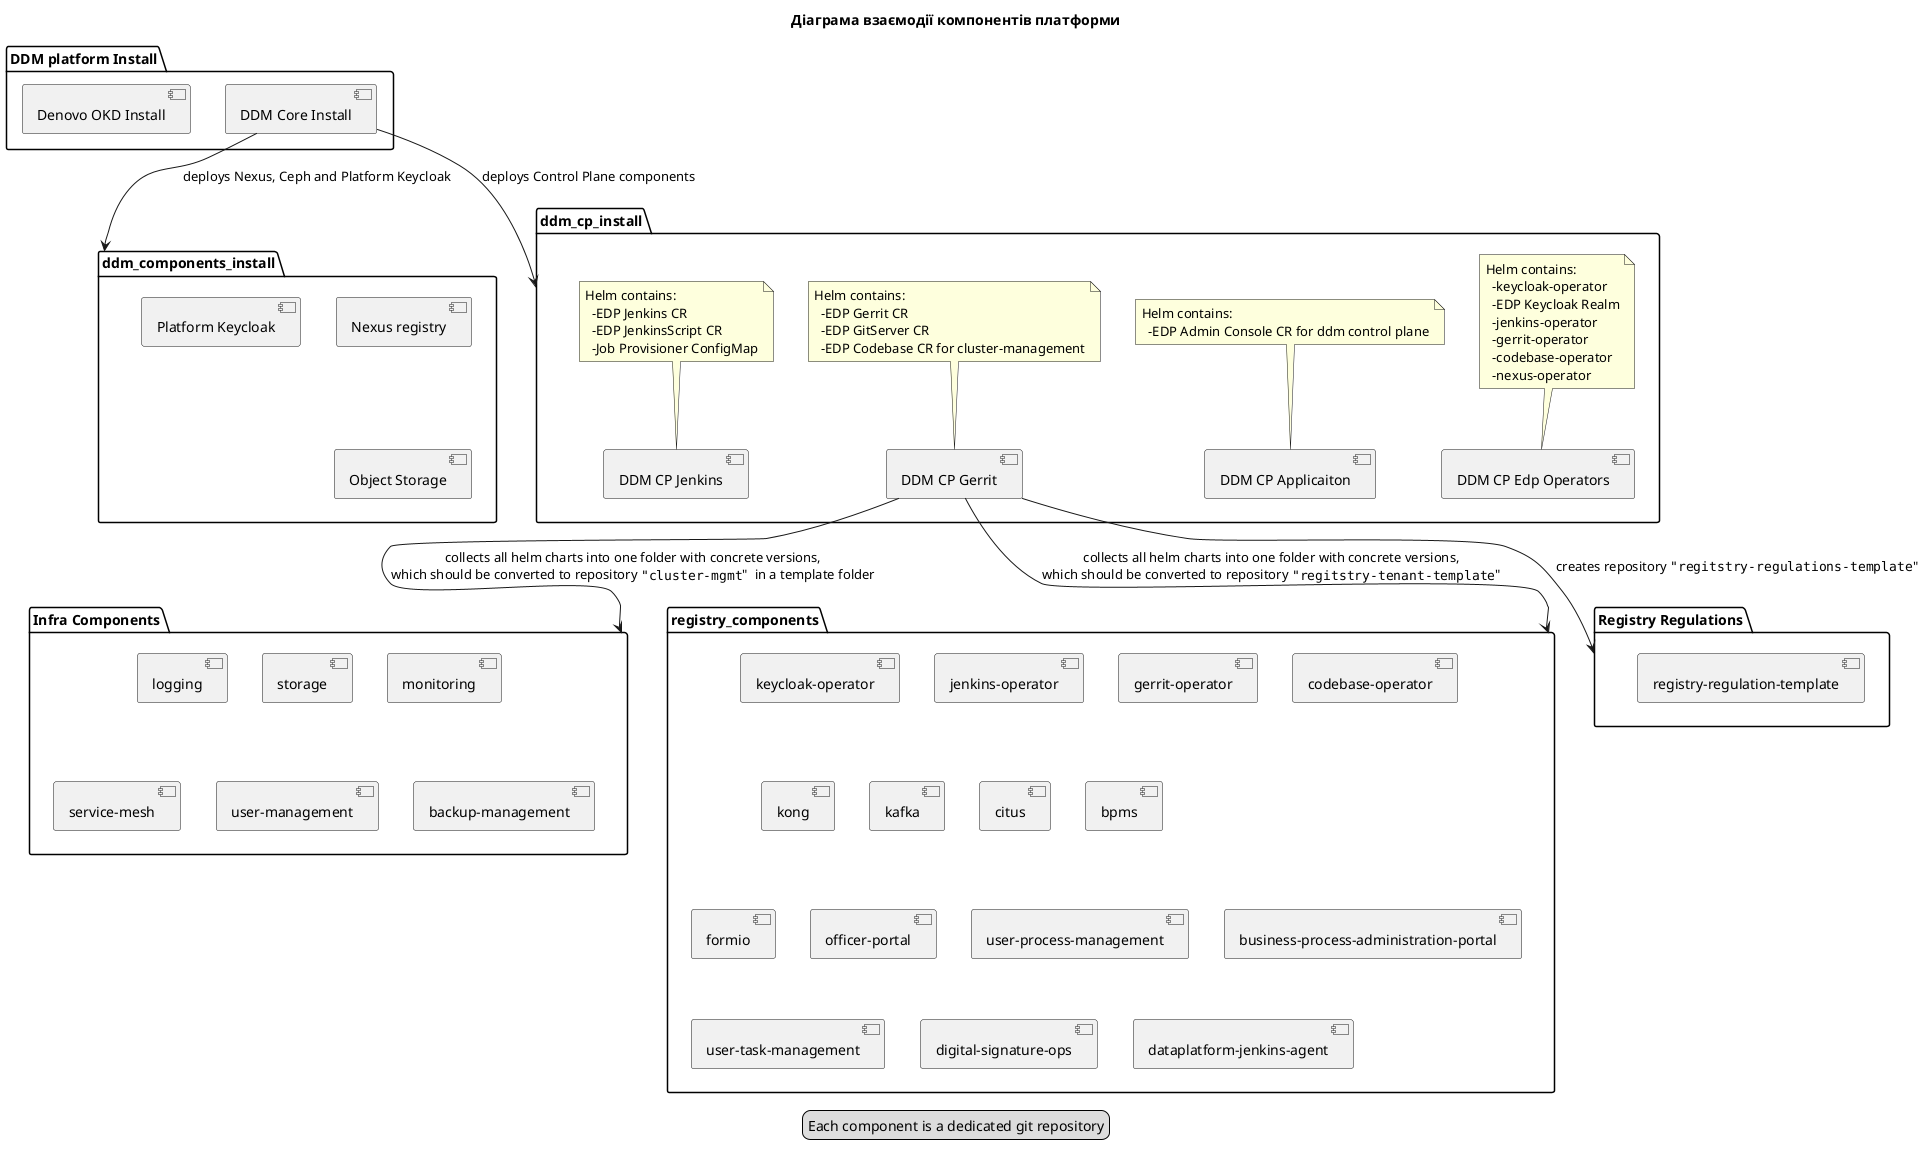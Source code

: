 @startuml

title Діаграма взаємодії компонентів платформи

package "DDM platform Install" as ddm_platform_install{
  [Denovo OKD Install] as denovo_okd_install
  [DDM Core Install] as ddm_core_install
}
ddm_core_install -down-> ddm_components_install: deploys Nexus, Ceph and Platform Keycloak


package "DDM Core components Install" as ddm_components_install {
  [Nexus registry]
  [Platform Keycloak]
  [Object Storage]
}

ddm_core_install -down-> ddm_cp_install: deploys Control Plane components

package "DDM Control Plane (CP) install" as ddm_cp_install {
  [DDM CP Edp Operators] as ddm_cp_edp_operators
  note top of ddm_cp_edp_operators
    Helm contains:
      -keycloak-operator
      -EDP Keycloak Realm
      -jenkins-operator
      -gerrit-operator
      -codebase-operator
      -nexus-operator
  end note
  [DDM CP Applicaiton] as ddm_cp_app
  note top of ddm_cp_app
    Helm contains:
      -EDP Admin Console CR for ddm control plane
  end note
  [DDM CP Gerrit] as ddm_gerrit
  note top of ddm_gerrit
    Helm contains:
      -EDP Gerrit CR
      -EDP GitServer CR
      -EDP Codebase CR for cluster-management
  end note
  [DDM CP Jenkins] as ddm_jenkins
  note top of ddm_jenkins
    Helm contains:
      -EDP Jenkins CR
      -EDP JenkinsScript CR
      -Job Provisioner ConfigMap
  end note
}

package "Infra Components" as infra_components {
  [logging]
  [storage]
  [monitoring]
  [service-mesh]
  [user-management]
  [backup-management]
}

denovo_okd_install -[hidden]down-> ddm_components_install
ddm_gerrit -down-> infra_components : collects all helm charts into one folder with concrete versions,\nwhich should be converted to repository """cluster-mgmt"""  in a template folder
ddm_gerrit -[hidden]down-> infra_components
ddm_gerrit -down-> registry_components : collects all helm charts into one folder with concrete versions,\nwhich should be converted to repository """regitstry-tenant-template"""


package "Registry Components" as registry_components {
  [keycloak-operator]
  [jenkins-operator]
  [gerrit-operator]
  [codebase-operator]
  [kong]
  [kafka]
  [citus]
  [bpms]
  [formio]
  [officer-portal]
  [user-process-management]
  [business-process-administration-portal]
  [user-task-management]
  [digital-signature-ops]
  [dataplatform-jenkins-agent]
}



package "Registry Regulations" as registry_regulations {
  [registry-regulation-template]
}

ddm_gerrit -down-> registry_regulations : creates repository """regitstry-regulations-template"""

legend
 Each component is a dedicated git repository
end legend

@enduml
